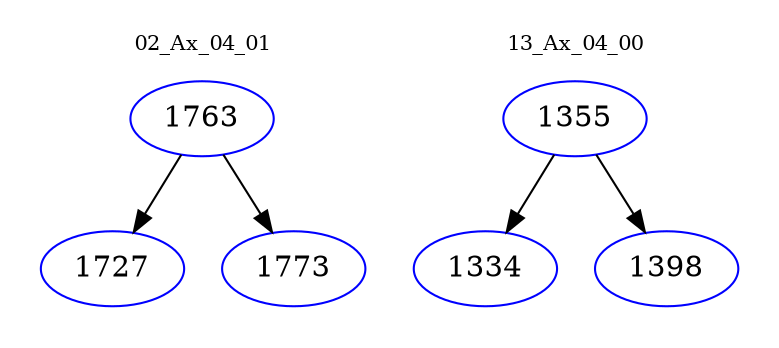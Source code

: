 digraph{
subgraph cluster_0 {
color = white
label = "02_Ax_04_01";
fontsize=10;
T0_1763 [label="1763", color="blue"]
T0_1763 -> T0_1727 [color="black"]
T0_1727 [label="1727", color="blue"]
T0_1763 -> T0_1773 [color="black"]
T0_1773 [label="1773", color="blue"]
}
subgraph cluster_1 {
color = white
label = "13_Ax_04_00";
fontsize=10;
T1_1355 [label="1355", color="blue"]
T1_1355 -> T1_1334 [color="black"]
T1_1334 [label="1334", color="blue"]
T1_1355 -> T1_1398 [color="black"]
T1_1398 [label="1398", color="blue"]
}
}
